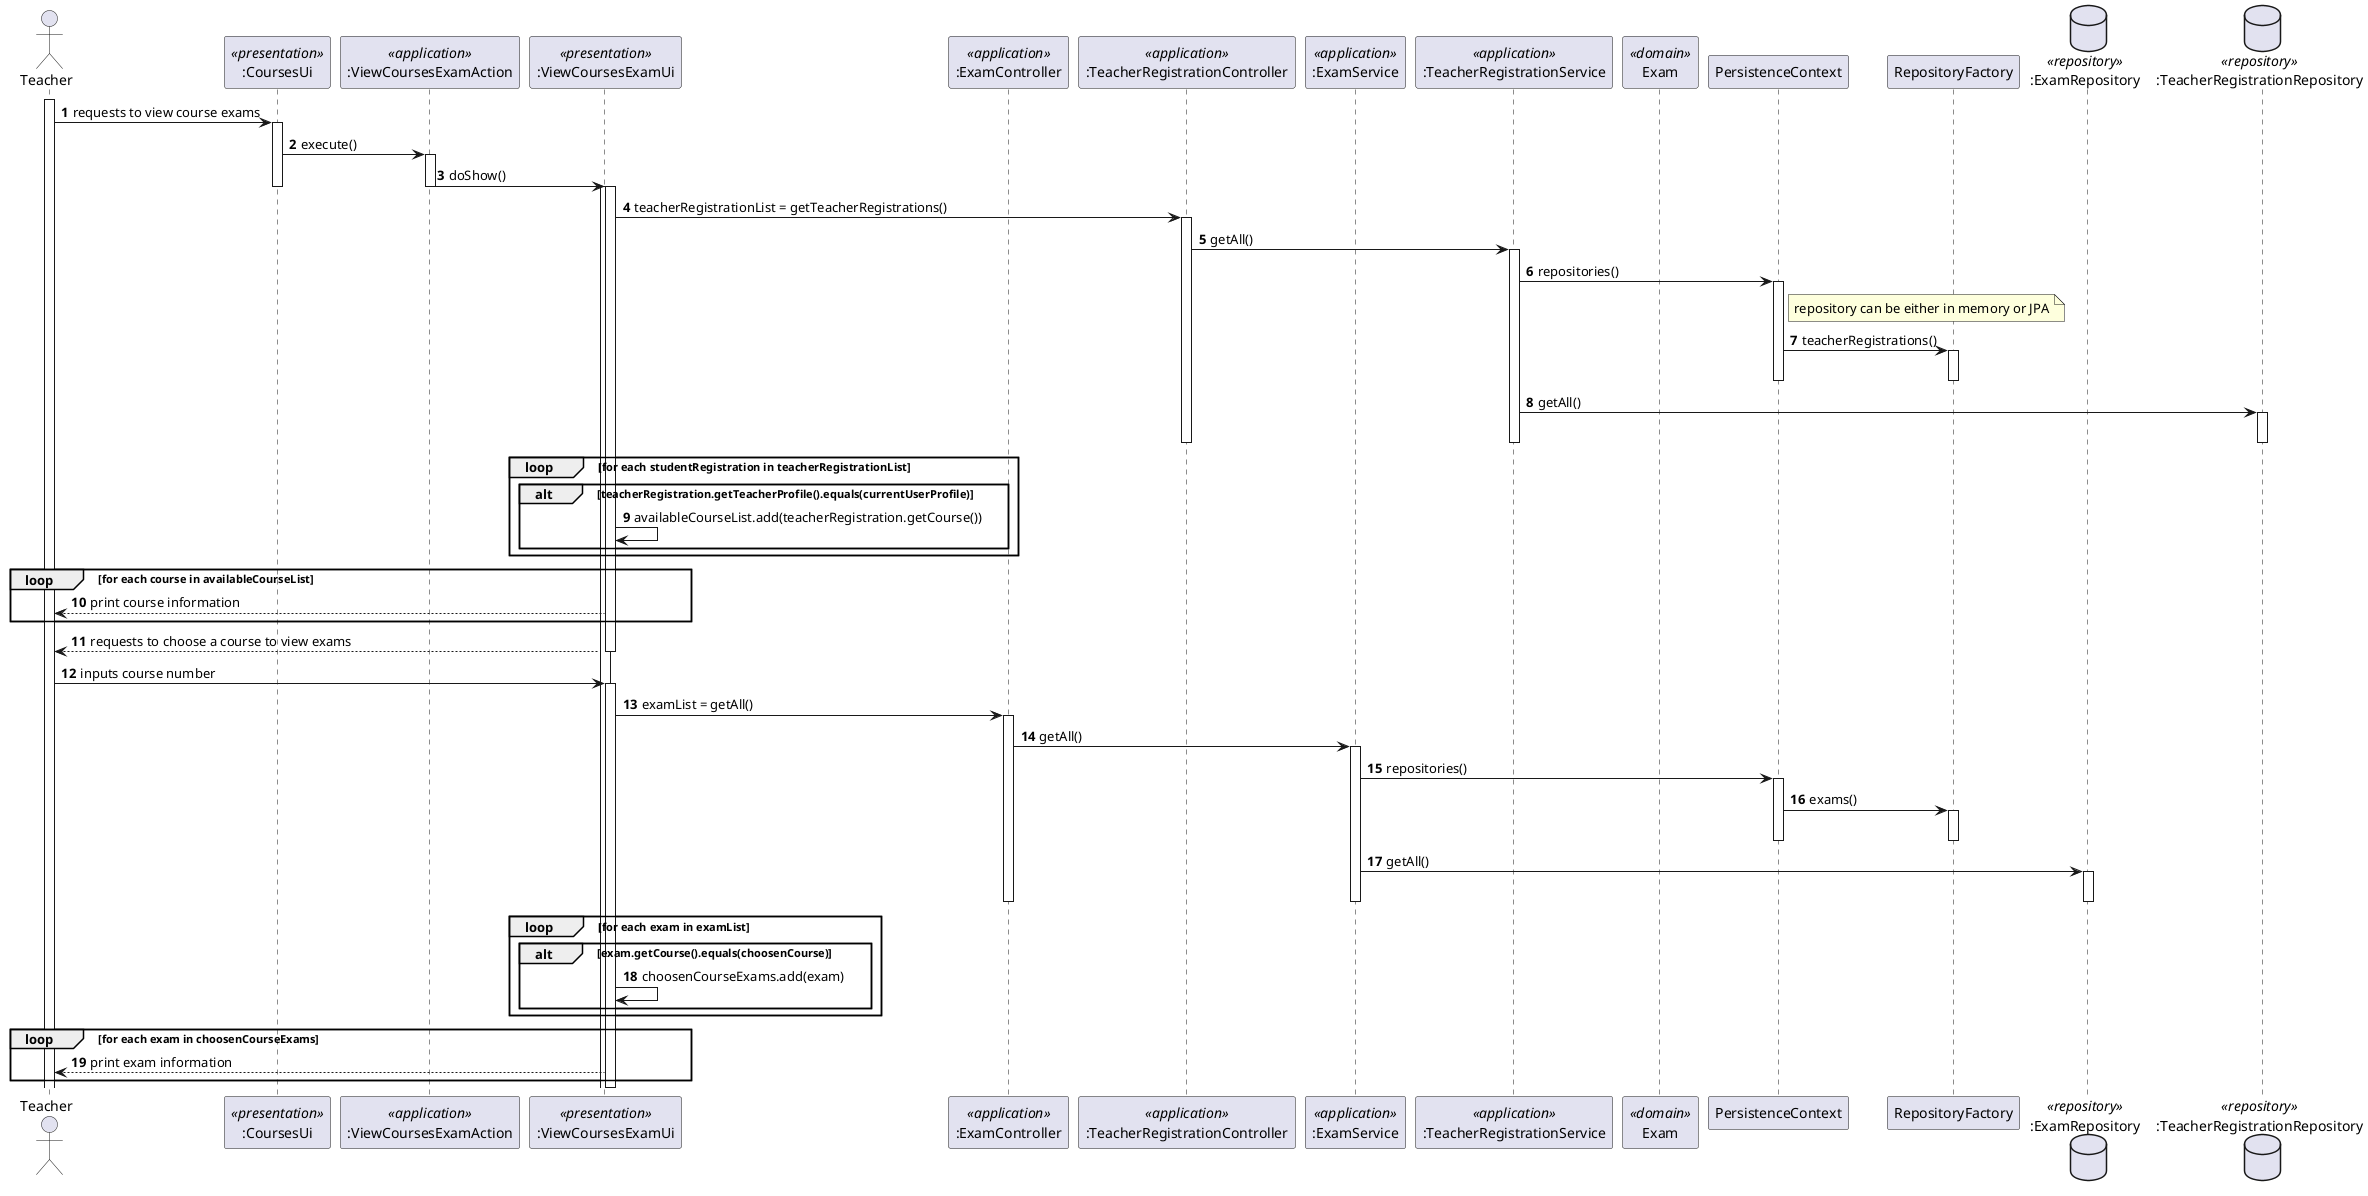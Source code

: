 @startuml
'https://plantuml.com/sequence-diagram

autonumber

actor manager as "Teacher"

participant ":CoursesUi" as ui <<presentation>>
participant ":ViewCoursesExamAction" as action <<application>>
participant ":ViewCoursesExamUi" as viewUi <<presentation>>
participant ":ExamController" as controller <<application>>
participant ":TeacherRegistrationController" as registController <<application>>
participant ":ExamService" as service <<application>>
participant ":TeacherRegistrationService" as registService <<application>>
participant "Exam" as exam <<domain>>
participant PersistenceContext as persistence
participant RepositoryFactory as factory
database ":ExamRepository" as repository <<repository>>
database ":TeacherRegistrationRepository" as userRepository <<repository>>



activate manager

manager -> ui : requests to view course exams
activate ui
ui -> action : execute()
activate action
action -> viewUi : doShow()
deactivate action
activate viewUi
deactivate ui
activate viewUi

viewUi -> registController : teacherRegistrationList = getTeacherRegistrations()
activate registController
registController -> registService : getAll()
activate registService
registService -> persistence : repositories()
activate persistence
note right of persistence: repository can be either in memory or JPA
persistence -> factory : teacherRegistrations()
activate factory
deactivate factory
deactivate persistence
registService -> userRepository : getAll()
activate userRepository
deactivate userRepository
deactivate registService
deactivate registController
loop for each studentRegistration in teacherRegistrationList
alt teacherRegistration.getTeacherProfile().equals(currentUserProfile)
viewUi -> viewUi : availableCourseList.add(teacherRegistration.getCourse())
end
end
loop for each course in availableCourseList
viewUi --> manager : print course information
end
viewUi --> manager : requests to choose a course to view exams
deactivate viewUi
manager -> viewUi : inputs course number
activate viewUi
viewUi -> controller : examList = getAll()
activate controller
controller -> service : getAll()
activate service
service -> persistence : repositories()
activate persistence
persistence -> factory : exams()
activate factory
deactivate factory
deactivate persistence
service -> repository : getAll()
activate repository
deactivate repository
deactivate service
deactivate controller
loop for each exam in examList
alt exam.getCourse().equals(choosenCourse)
viewUi -> viewUi : choosenCourseExams.add(exam)
end
end
loop for each exam in choosenCourseExams
viewUi --> manager : print exam information
end
deactivate viewUi





@enduml